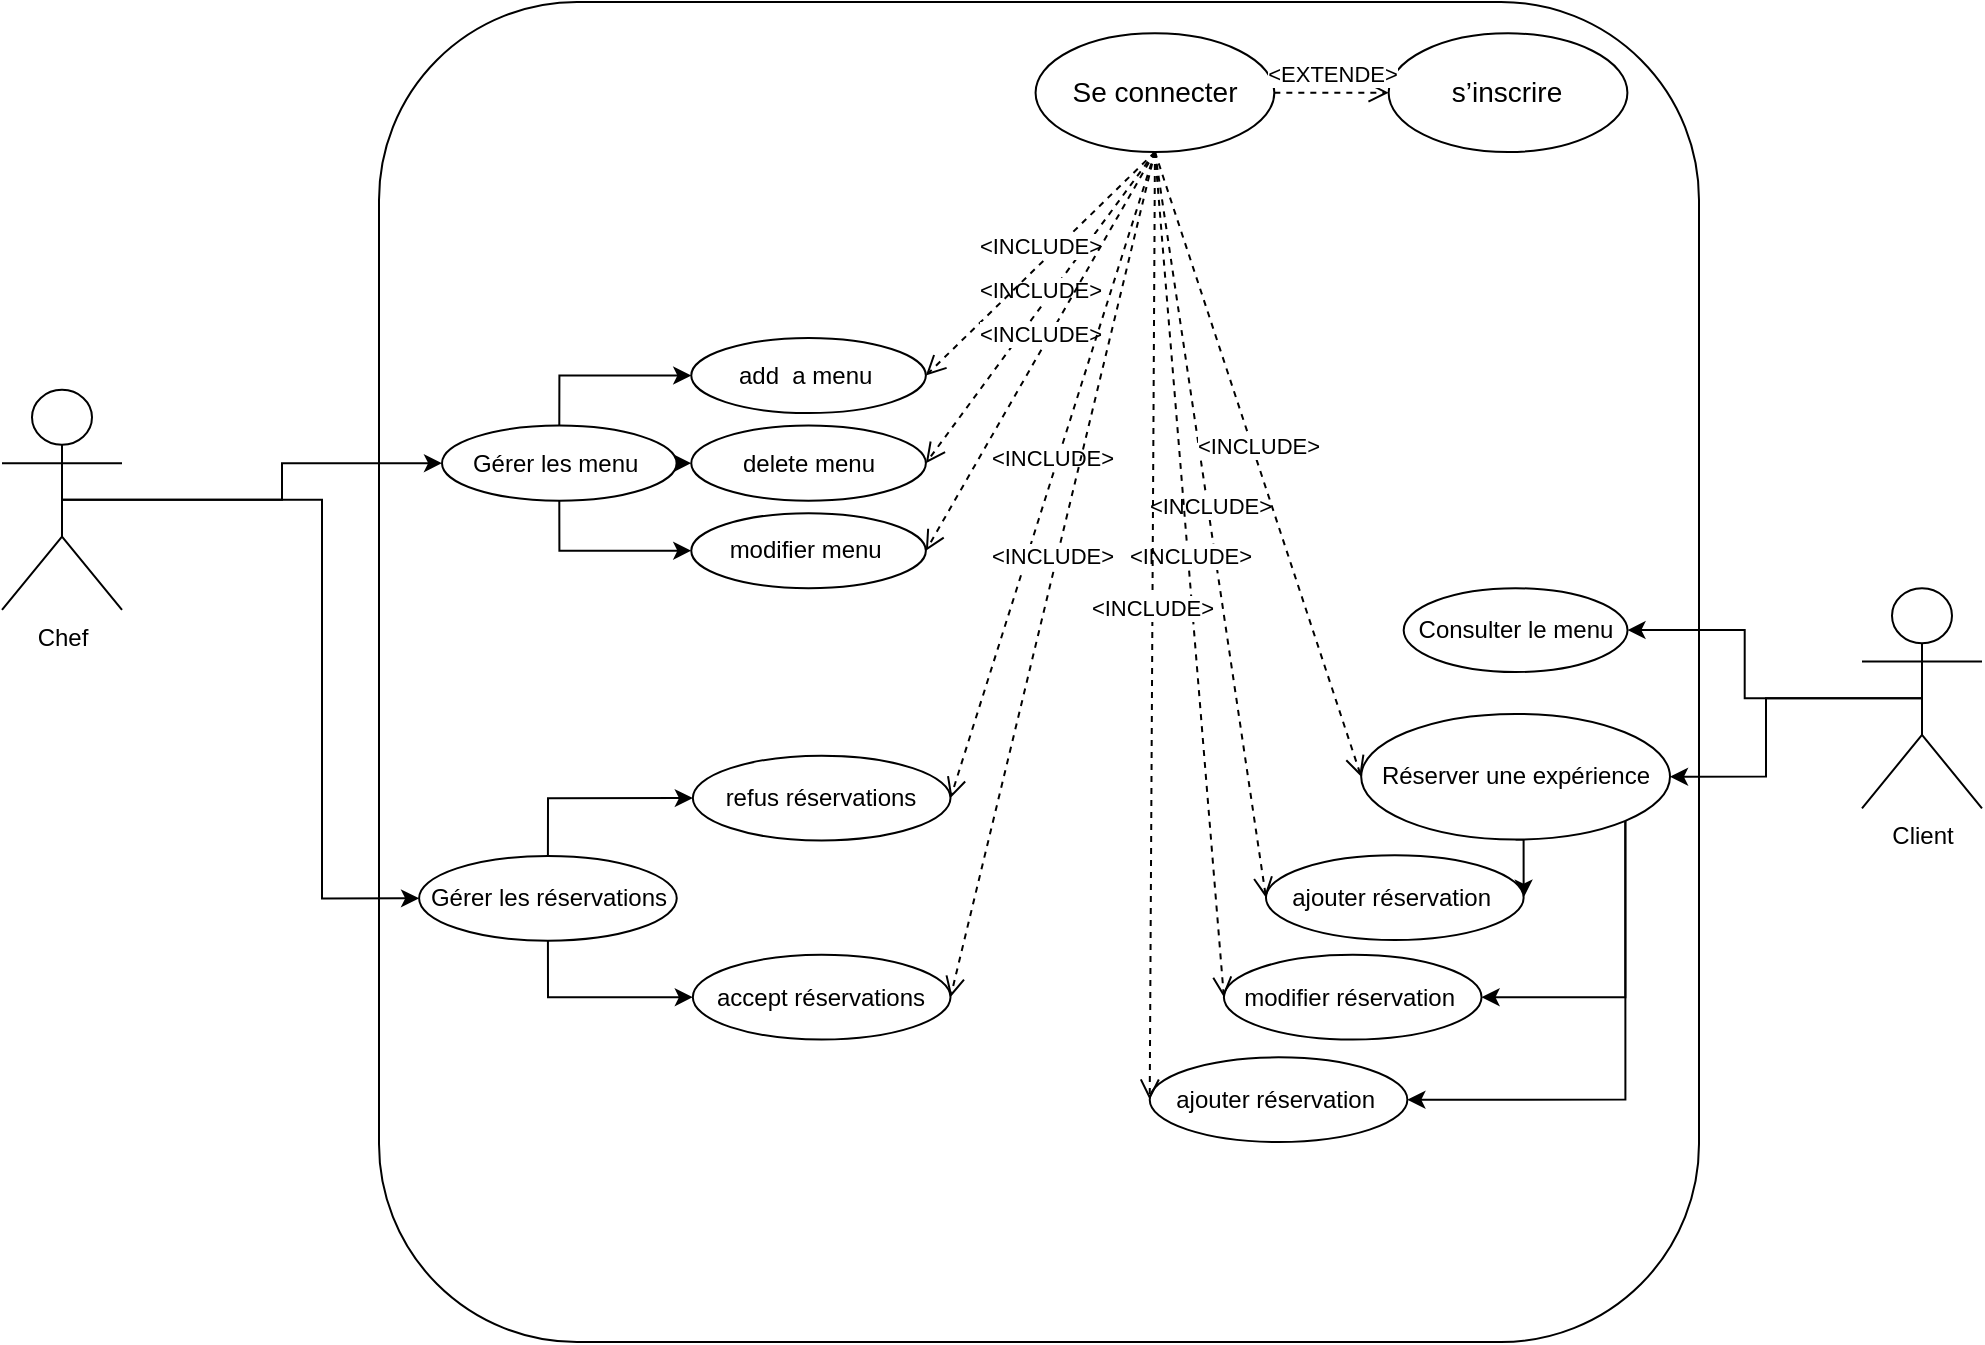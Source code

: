 <mxfile version="25.0.3">
  <diagram name="Cas d&#39;Utilisation - Site de Chef" id="0">
    <mxGraphModel dx="1050" dy="611" grid="1" gridSize="10" guides="1" tooltips="1" connect="1" arrows="1" fold="1" page="1" pageScale="1" pageWidth="827" pageHeight="1169" math="0" shadow="0">
      <root>
        <mxCell id="0" />
        <mxCell id="1" parent="0" />
        <mxCell id="n1BLr8j_k7cR6PfrQjGk-33" value="" style="group" parent="1" vertex="1" connectable="0">
          <mxGeometry x="428.5" y="110" width="671.5" height="670" as="geometry" />
        </mxCell>
        <mxCell id="n1BLr8j_k7cR6PfrQjGk-32" value="" style="rounded=1;whiteSpace=wrap;html=1;" parent="n1BLr8j_k7cR6PfrQjGk-33" vertex="1">
          <mxGeometry width="660" height="670" as="geometry" />
        </mxCell>
        <mxCell id="menu" value="Consulter le menu" style="ellipse;whiteSpace=wrap;html=1;" parent="n1BLr8j_k7cR6PfrQjGk-33" vertex="1">
          <mxGeometry x="512.344" y="293.125" width="111.91" height="41.875" as="geometry" />
        </mxCell>
        <mxCell id="YgtPfavstE1vIdAK9YmY-74" style="edgeStyle=orthogonalEdgeStyle;rounded=0;orthogonalLoop=1;jettySize=auto;html=1;exitX=0.5;exitY=1;exitDx=0;exitDy=0;entryX=1;entryY=0.5;entryDx=0;entryDy=0;" parent="n1BLr8j_k7cR6PfrQjGk-33" source="reserver" target="YgtPfavstE1vIdAK9YmY-25" edge="1">
          <mxGeometry relative="1" as="geometry" />
        </mxCell>
        <mxCell id="YgtPfavstE1vIdAK9YmY-75" style="edgeStyle=orthogonalEdgeStyle;rounded=0;orthogonalLoop=1;jettySize=auto;html=1;exitX=1;exitY=1;exitDx=0;exitDy=0;entryX=1;entryY=0.5;entryDx=0;entryDy=0;" parent="n1BLr8j_k7cR6PfrQjGk-33" source="reserver" target="YgtPfavstE1vIdAK9YmY-26" edge="1">
          <mxGeometry relative="1" as="geometry" />
        </mxCell>
        <mxCell id="YgtPfavstE1vIdAK9YmY-76" style="edgeStyle=orthogonalEdgeStyle;rounded=0;orthogonalLoop=1;jettySize=auto;html=1;exitX=1;exitY=1;exitDx=0;exitDy=0;entryX=1;entryY=0.5;entryDx=0;entryDy=0;" parent="n1BLr8j_k7cR6PfrQjGk-33" source="reserver" target="YgtPfavstE1vIdAK9YmY-59" edge="1">
          <mxGeometry relative="1" as="geometry" />
        </mxCell>
        <mxCell id="reserver" value="Réserver une expérience" style="ellipse;whiteSpace=wrap;html=1;" parent="n1BLr8j_k7cR6PfrQjGk-33" vertex="1">
          <mxGeometry x="491.097" y="355.938" width="154.405" height="62.812" as="geometry" />
        </mxCell>
        <mxCell id="n1BLr8j_k7cR6PfrQjGk-5" value="&lt;span style=&quot;font-family: &amp;quot;Nunito Sans&amp;quot;, sans-serif; font-size: 14px; text-align: left; background-color: rgb(255, 255, 255);&quot;&gt;Se connecter&lt;/span&gt;" style="ellipse;whiteSpace=wrap;html=1;" parent="n1BLr8j_k7cR6PfrQjGk-33" vertex="1">
          <mxGeometry x="328.288" y="15.681" width="119.378" height="59.316" as="geometry" />
        </mxCell>
        <mxCell id="n1BLr8j_k7cR6PfrQjGk-23" value="" style="group" parent="n1BLr8j_k7cR6PfrQjGk-33" vertex="1" connectable="0">
          <mxGeometry x="31.502" y="168.013" width="241.93" height="125.112" as="geometry" />
        </mxCell>
        <mxCell id="n1BLr8j_k7cR6PfrQjGk-25" style="edgeStyle=orthogonalEdgeStyle;rounded=0;orthogonalLoop=1;jettySize=auto;html=1;exitX=0.5;exitY=0;exitDx=0;exitDy=0;entryX=0;entryY=0.5;entryDx=0;entryDy=0;" parent="n1BLr8j_k7cR6PfrQjGk-23" source="n1BLr8j_k7cR6PfrQjGk-4" target="n1BLr8j_k7cR6PfrQjGk-7" edge="1">
          <mxGeometry relative="1" as="geometry" />
        </mxCell>
        <mxCell id="n1BLr8j_k7cR6PfrQjGk-26" style="edgeStyle=orthogonalEdgeStyle;rounded=0;orthogonalLoop=1;jettySize=auto;html=1;exitX=0.5;exitY=1;exitDx=0;exitDy=0;entryX=0;entryY=0.5;entryDx=0;entryDy=0;" parent="n1BLr8j_k7cR6PfrQjGk-23" source="n1BLr8j_k7cR6PfrQjGk-4" target="n1BLr8j_k7cR6PfrQjGk-8" edge="1">
          <mxGeometry relative="1" as="geometry" />
        </mxCell>
        <mxCell id="n1BLr8j_k7cR6PfrQjGk-27" style="edgeStyle=orthogonalEdgeStyle;rounded=0;orthogonalLoop=1;jettySize=auto;html=1;exitX=1;exitY=0.5;exitDx=0;exitDy=0;entryX=0;entryY=0.5;entryDx=0;entryDy=0;" parent="n1BLr8j_k7cR6PfrQjGk-23" source="n1BLr8j_k7cR6PfrQjGk-4" target="n1BLr8j_k7cR6PfrQjGk-9" edge="1">
          <mxGeometry relative="1" as="geometry" />
        </mxCell>
        <mxCell id="n1BLr8j_k7cR6PfrQjGk-4" value="Gérer les menu&amp;nbsp;" style="ellipse;whiteSpace=wrap;html=1;" parent="n1BLr8j_k7cR6PfrQjGk-23" vertex="1">
          <mxGeometry y="43.789" width="117.3" height="37.534" as="geometry" />
        </mxCell>
        <mxCell id="n1BLr8j_k7cR6PfrQjGk-7" value="add&amp;nbsp; a menu&amp;nbsp;" style="ellipse;whiteSpace=wrap;html=1;" parent="n1BLr8j_k7cR6PfrQjGk-23" vertex="1">
          <mxGeometry x="124.631" width="117.3" height="37.534" as="geometry" />
        </mxCell>
        <mxCell id="n1BLr8j_k7cR6PfrQjGk-8" value="modifier menu&amp;nbsp;" style="ellipse;whiteSpace=wrap;html=1;" parent="n1BLr8j_k7cR6PfrQjGk-23" vertex="1">
          <mxGeometry x="124.631" y="87.578" width="117.3" height="37.534" as="geometry" />
        </mxCell>
        <mxCell id="n1BLr8j_k7cR6PfrQjGk-9" value="delete menu" style="ellipse;whiteSpace=wrap;html=1;" parent="n1BLr8j_k7cR6PfrQjGk-23" vertex="1">
          <mxGeometry x="124.631" y="43.789" width="117.3" height="37.534" as="geometry" />
        </mxCell>
        <mxCell id="n1BLr8j_k7cR6PfrQjGk-24" value="" style="group" parent="n1BLr8j_k7cR6PfrQjGk-33" vertex="1" connectable="0">
          <mxGeometry x="20.045" y="376.875" width="265.704" height="141.893" as="geometry" />
        </mxCell>
        <mxCell id="n1BLr8j_k7cR6PfrQjGk-28" style="edgeStyle=orthogonalEdgeStyle;rounded=0;orthogonalLoop=1;jettySize=auto;html=1;exitX=0.5;exitY=0;exitDx=0;exitDy=0;entryX=0;entryY=0.5;entryDx=0;entryDy=0;" parent="n1BLr8j_k7cR6PfrQjGk-24" source="gerer" target="n1BLr8j_k7cR6PfrQjGk-16" edge="1">
          <mxGeometry relative="1" as="geometry" />
        </mxCell>
        <mxCell id="n1BLr8j_k7cR6PfrQjGk-29" style="edgeStyle=orthogonalEdgeStyle;rounded=0;orthogonalLoop=1;jettySize=auto;html=1;exitX=0.5;exitY=1;exitDx=0;exitDy=0;entryX=0;entryY=0.5;entryDx=0;entryDy=0;" parent="n1BLr8j_k7cR6PfrQjGk-24" source="gerer" target="n1BLr8j_k7cR6PfrQjGk-17" edge="1">
          <mxGeometry relative="1" as="geometry" />
        </mxCell>
        <mxCell id="gerer" value="Gérer les réservations" style="ellipse;whiteSpace=wrap;html=1;rotation=0;" parent="n1BLr8j_k7cR6PfrQjGk-24" vertex="1">
          <mxGeometry y="50.122" width="128.826" height="42.356" as="geometry" />
        </mxCell>
        <mxCell id="n1BLr8j_k7cR6PfrQjGk-16" value="refus réservations" style="ellipse;whiteSpace=wrap;html=1;rotation=0;" parent="n1BLr8j_k7cR6PfrQjGk-24" vertex="1">
          <mxGeometry x="136.878" width="128.826" height="42.356" as="geometry" />
        </mxCell>
        <mxCell id="n1BLr8j_k7cR6PfrQjGk-17" value="accept réservations" style="ellipse;whiteSpace=wrap;html=1;rotation=0;" parent="n1BLr8j_k7cR6PfrQjGk-24" vertex="1">
          <mxGeometry x="136.878" y="99.537" width="128.826" height="42.356" as="geometry" />
        </mxCell>
        <mxCell id="YgtPfavstE1vIdAK9YmY-2" value="&lt;span style=&quot;font-family: &amp;quot;Nunito Sans&amp;quot;, sans-serif; font-size: 14px; text-align: left; background-color: rgb(255, 255, 255);&quot;&gt;s’inscrire&lt;/span&gt;" style="ellipse;whiteSpace=wrap;html=1;" parent="n1BLr8j_k7cR6PfrQjGk-33" vertex="1">
          <mxGeometry x="504.828" y="15.681" width="119.378" height="59.316" as="geometry" />
        </mxCell>
        <mxCell id="YgtPfavstE1vIdAK9YmY-15" value="&amp;lt;INCLUDE&amp;gt;" style="html=1;verticalAlign=bottom;endArrow=open;dashed=1;endSize=8;curved=0;rounded=0;exitX=0.5;exitY=1;exitDx=0;exitDy=0;entryX=1;entryY=0.5;entryDx=0;entryDy=0;" parent="n1BLr8j_k7cR6PfrQjGk-33" source="n1BLr8j_k7cR6PfrQjGk-5" target="n1BLr8j_k7cR6PfrQjGk-9" edge="1">
          <mxGeometry relative="1" as="geometry">
            <mxPoint x="248.704" y="377.766" as="sourcePoint" />
            <mxPoint x="149.222" y="377.766" as="targetPoint" />
          </mxGeometry>
        </mxCell>
        <mxCell id="YgtPfavstE1vIdAK9YmY-10" value="&amp;lt;INCLUDE&amp;gt;" style="html=1;verticalAlign=bottom;endArrow=open;dashed=1;endSize=8;curved=0;rounded=0;exitX=0.5;exitY=1;exitDx=0;exitDy=0;entryX=1;entryY=0.5;entryDx=0;entryDy=0;" parent="n1BLr8j_k7cR6PfrQjGk-33" source="n1BLr8j_k7cR6PfrQjGk-5" target="n1BLr8j_k7cR6PfrQjGk-7" edge="1">
          <mxGeometry relative="1" as="geometry">
            <mxPoint x="248.704" y="377.766" as="sourcePoint" />
            <mxPoint x="328.289" y="192.447" as="targetPoint" />
          </mxGeometry>
        </mxCell>
        <mxCell id="YgtPfavstE1vIdAK9YmY-16" value="&amp;lt;INCLUDE&amp;gt;" style="html=1;verticalAlign=bottom;endArrow=open;dashed=1;endSize=8;curved=0;rounded=0;exitX=0.5;exitY=1;exitDx=0;exitDy=0;entryX=1;entryY=0.5;entryDx=0;entryDy=0;" parent="n1BLr8j_k7cR6PfrQjGk-33" source="n1BLr8j_k7cR6PfrQjGk-5" target="n1BLr8j_k7cR6PfrQjGk-8" edge="1">
          <mxGeometry relative="1" as="geometry">
            <mxPoint x="248.704" y="377.766" as="sourcePoint" />
            <mxPoint x="149.222" y="377.766" as="targetPoint" />
          </mxGeometry>
        </mxCell>
        <mxCell id="YgtPfavstE1vIdAK9YmY-18" value="&amp;lt;INCLUDE&amp;gt;" style="html=1;verticalAlign=bottom;endArrow=open;dashed=1;endSize=8;curved=0;rounded=0;exitX=0.5;exitY=1;exitDx=0;exitDy=0;entryX=1;entryY=0.5;entryDx=0;entryDy=0;" parent="n1BLr8j_k7cR6PfrQjGk-33" source="n1BLr8j_k7cR6PfrQjGk-5" target="n1BLr8j_k7cR6PfrQjGk-16" edge="1">
          <mxGeometry relative="1" as="geometry">
            <mxPoint x="250.56" y="303.594" as="sourcePoint" />
            <mxPoint x="170.381" y="303.594" as="targetPoint" />
          </mxGeometry>
        </mxCell>
        <mxCell id="YgtPfavstE1vIdAK9YmY-19" value="&amp;lt;INCLUDE&amp;gt;" style="html=1;verticalAlign=bottom;endArrow=open;dashed=1;endSize=8;curved=0;rounded=0;exitX=0.5;exitY=1;exitDx=0;exitDy=0;entryX=1;entryY=0.5;entryDx=0;entryDy=0;" parent="n1BLr8j_k7cR6PfrQjGk-33" source="n1BLr8j_k7cR6PfrQjGk-5" target="n1BLr8j_k7cR6PfrQjGk-17" edge="1">
          <mxGeometry relative="1" as="geometry">
            <mxPoint x="330.739" y="83.75" as="sourcePoint" />
            <mxPoint x="170.381" y="303.594" as="targetPoint" />
          </mxGeometry>
        </mxCell>
        <mxCell id="YgtPfavstE1vIdAK9YmY-20" value="&amp;lt;EXTENDE&amp;gt;" style="html=1;verticalAlign=bottom;endArrow=open;dashed=1;endSize=8;curved=0;rounded=0;exitX=1;exitY=0.5;exitDx=0;exitDy=0;entryX=0;entryY=0.5;entryDx=0;entryDy=0;" parent="n1BLr8j_k7cR6PfrQjGk-33" source="n1BLr8j_k7cR6PfrQjGk-5" target="YgtPfavstE1vIdAK9YmY-2" edge="1">
          <mxGeometry relative="1" as="geometry">
            <mxPoint x="382.354" y="314.062" as="sourcePoint" />
            <mxPoint x="302.175" y="314.062" as="targetPoint" />
          </mxGeometry>
        </mxCell>
        <mxCell id="YgtPfavstE1vIdAK9YmY-25" value="ajouter réservation&amp;nbsp;" style="ellipse;whiteSpace=wrap;html=1;rotation=0;" parent="n1BLr8j_k7cR6PfrQjGk-33" vertex="1">
          <mxGeometry x="443.492" y="426.643" width="128.826" height="42.356" as="geometry" />
        </mxCell>
        <mxCell id="YgtPfavstE1vIdAK9YmY-26" value="modifier réservation&amp;nbsp;" style="ellipse;whiteSpace=wrap;html=1;rotation=0;" parent="n1BLr8j_k7cR6PfrQjGk-33" vertex="1">
          <mxGeometry x="422.445" y="476.412" width="128.826" height="42.356" as="geometry" />
        </mxCell>
        <mxCell id="YgtPfavstE1vIdAK9YmY-59" value="ajouter réservation&amp;nbsp;" style="ellipse;whiteSpace=wrap;html=1;rotation=0;" parent="n1BLr8j_k7cR6PfrQjGk-33" vertex="1">
          <mxGeometry x="385.363" y="527.667" width="128.826" height="42.356" as="geometry" />
        </mxCell>
        <mxCell id="YgtPfavstE1vIdAK9YmY-60" value="&amp;lt;INCLUDE&amp;gt;" style="html=1;verticalAlign=bottom;endArrow=open;dashed=1;endSize=8;curved=0;rounded=0;exitX=0.5;exitY=1;exitDx=0;exitDy=0;entryX=0;entryY=0.5;entryDx=0;entryDy=0;" parent="n1BLr8j_k7cR6PfrQjGk-33" source="n1BLr8j_k7cR6PfrQjGk-5" target="YgtPfavstE1vIdAK9YmY-25" edge="1">
          <mxGeometry relative="1" as="geometry">
            <mxPoint x="382.354" y="314.062" as="sourcePoint" />
            <mxPoint x="302.175" y="314.062" as="targetPoint" />
          </mxGeometry>
        </mxCell>
        <mxCell id="YgtPfavstE1vIdAK9YmY-61" value="&amp;lt;INCLUDE&amp;gt;" style="html=1;verticalAlign=bottom;endArrow=open;dashed=1;endSize=8;curved=0;rounded=0;exitX=0.5;exitY=1;exitDx=0;exitDy=0;entryX=0;entryY=0.5;entryDx=0;entryDy=0;" parent="n1BLr8j_k7cR6PfrQjGk-33" source="n1BLr8j_k7cR6PfrQjGk-5" target="YgtPfavstE1vIdAK9YmY-26" edge="1">
          <mxGeometry relative="1" as="geometry">
            <mxPoint x="382.354" y="314.062" as="sourcePoint" />
            <mxPoint x="302.175" y="314.062" as="targetPoint" />
          </mxGeometry>
        </mxCell>
        <mxCell id="YgtPfavstE1vIdAK9YmY-62" value="&amp;lt;INCLUDE&amp;gt;" style="html=1;verticalAlign=bottom;endArrow=open;dashed=1;endSize=8;curved=0;rounded=0;exitX=0.5;exitY=1;exitDx=0;exitDy=0;entryX=0;entryY=0.5;entryDx=0;entryDy=0;" parent="n1BLr8j_k7cR6PfrQjGk-33" source="n1BLr8j_k7cR6PfrQjGk-5" target="YgtPfavstE1vIdAK9YmY-59" edge="1">
          <mxGeometry relative="1" as="geometry">
            <mxPoint x="382.354" y="314.062" as="sourcePoint" />
            <mxPoint x="302.175" y="314.062" as="targetPoint" />
          </mxGeometry>
        </mxCell>
        <mxCell id="YgtPfavstE1vIdAK9YmY-64" value="&amp;lt;INCLUDE&amp;gt;" style="html=1;verticalAlign=bottom;endArrow=open;dashed=1;endSize=8;curved=0;rounded=0;exitX=0.5;exitY=1;exitDx=0;exitDy=0;entryX=0;entryY=0.5;entryDx=0;entryDy=0;" parent="n1BLr8j_k7cR6PfrQjGk-33" source="n1BLr8j_k7cR6PfrQjGk-5" target="reserver" edge="1">
          <mxGeometry relative="1" as="geometry">
            <mxPoint x="382.354" y="314.062" as="sourcePoint" />
            <mxPoint x="302.175" y="314.062" as="targetPoint" />
          </mxGeometry>
        </mxCell>
        <mxCell id="YgtPfavstE1vIdAK9YmY-72" style="edgeStyle=orthogonalEdgeStyle;rounded=0;orthogonalLoop=1;jettySize=auto;html=1;exitX=0.5;exitY=0.5;exitDx=0;exitDy=0;exitPerimeter=0;" parent="1" source="client" target="menu" edge="1">
          <mxGeometry relative="1" as="geometry" />
        </mxCell>
        <mxCell id="YgtPfavstE1vIdAK9YmY-73" style="edgeStyle=orthogonalEdgeStyle;rounded=0;orthogonalLoop=1;jettySize=auto;html=1;exitX=0.5;exitY=0.5;exitDx=0;exitDy=0;exitPerimeter=0;entryX=1;entryY=0.5;entryDx=0;entryDy=0;" parent="1" source="client" target="reserver" edge="1">
          <mxGeometry relative="1" as="geometry" />
        </mxCell>
        <mxCell id="client" value="Client" style="shape=umlActor;verticalLabelPosition=bottom;verticalAlign=top;html=1;" parent="1" vertex="1">
          <mxGeometry x="1170" y="403.13" width="60" height="110" as="geometry" />
        </mxCell>
        <mxCell id="YgtPfavstE1vIdAK9YmY-70" style="edgeStyle=orthogonalEdgeStyle;rounded=0;orthogonalLoop=1;jettySize=auto;html=1;exitX=0.5;exitY=0.5;exitDx=0;exitDy=0;exitPerimeter=0;entryX=0;entryY=0.5;entryDx=0;entryDy=0;" parent="1" source="chef" target="n1BLr8j_k7cR6PfrQjGk-4" edge="1">
          <mxGeometry relative="1" as="geometry" />
        </mxCell>
        <mxCell id="YgtPfavstE1vIdAK9YmY-71" style="edgeStyle=orthogonalEdgeStyle;rounded=0;orthogonalLoop=1;jettySize=auto;html=1;exitX=0.5;exitY=0.5;exitDx=0;exitDy=0;exitPerimeter=0;entryX=0;entryY=0.5;entryDx=0;entryDy=0;" parent="1" source="chef" target="gerer" edge="1">
          <mxGeometry relative="1" as="geometry">
            <Array as="points">
              <mxPoint x="400" y="359" />
              <mxPoint x="400" y="558" />
            </Array>
          </mxGeometry>
        </mxCell>
        <mxCell id="chef" value="Chef" style="shape=umlActor;verticalLabelPosition=bottom;verticalAlign=top;html=1;" parent="1" vertex="1">
          <mxGeometry x="240" y="303.93" width="60" height="110" as="geometry" />
        </mxCell>
      </root>
    </mxGraphModel>
  </diagram>
</mxfile>

